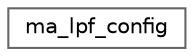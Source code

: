 digraph "Graphical Class Hierarchy"
{
 // LATEX_PDF_SIZE
  bgcolor="transparent";
  edge [fontname=Helvetica,fontsize=10,labelfontname=Helvetica,labelfontsize=10];
  node [fontname=Helvetica,fontsize=10,shape=box,height=0.2,width=0.4];
  rankdir="LR";
  Node0 [id="Node000000",label="ma_lpf_config",height=0.2,width=0.4,color="grey40", fillcolor="white", style="filled",URL="$structma__lpf__config.html",tooltip=" "];
}
